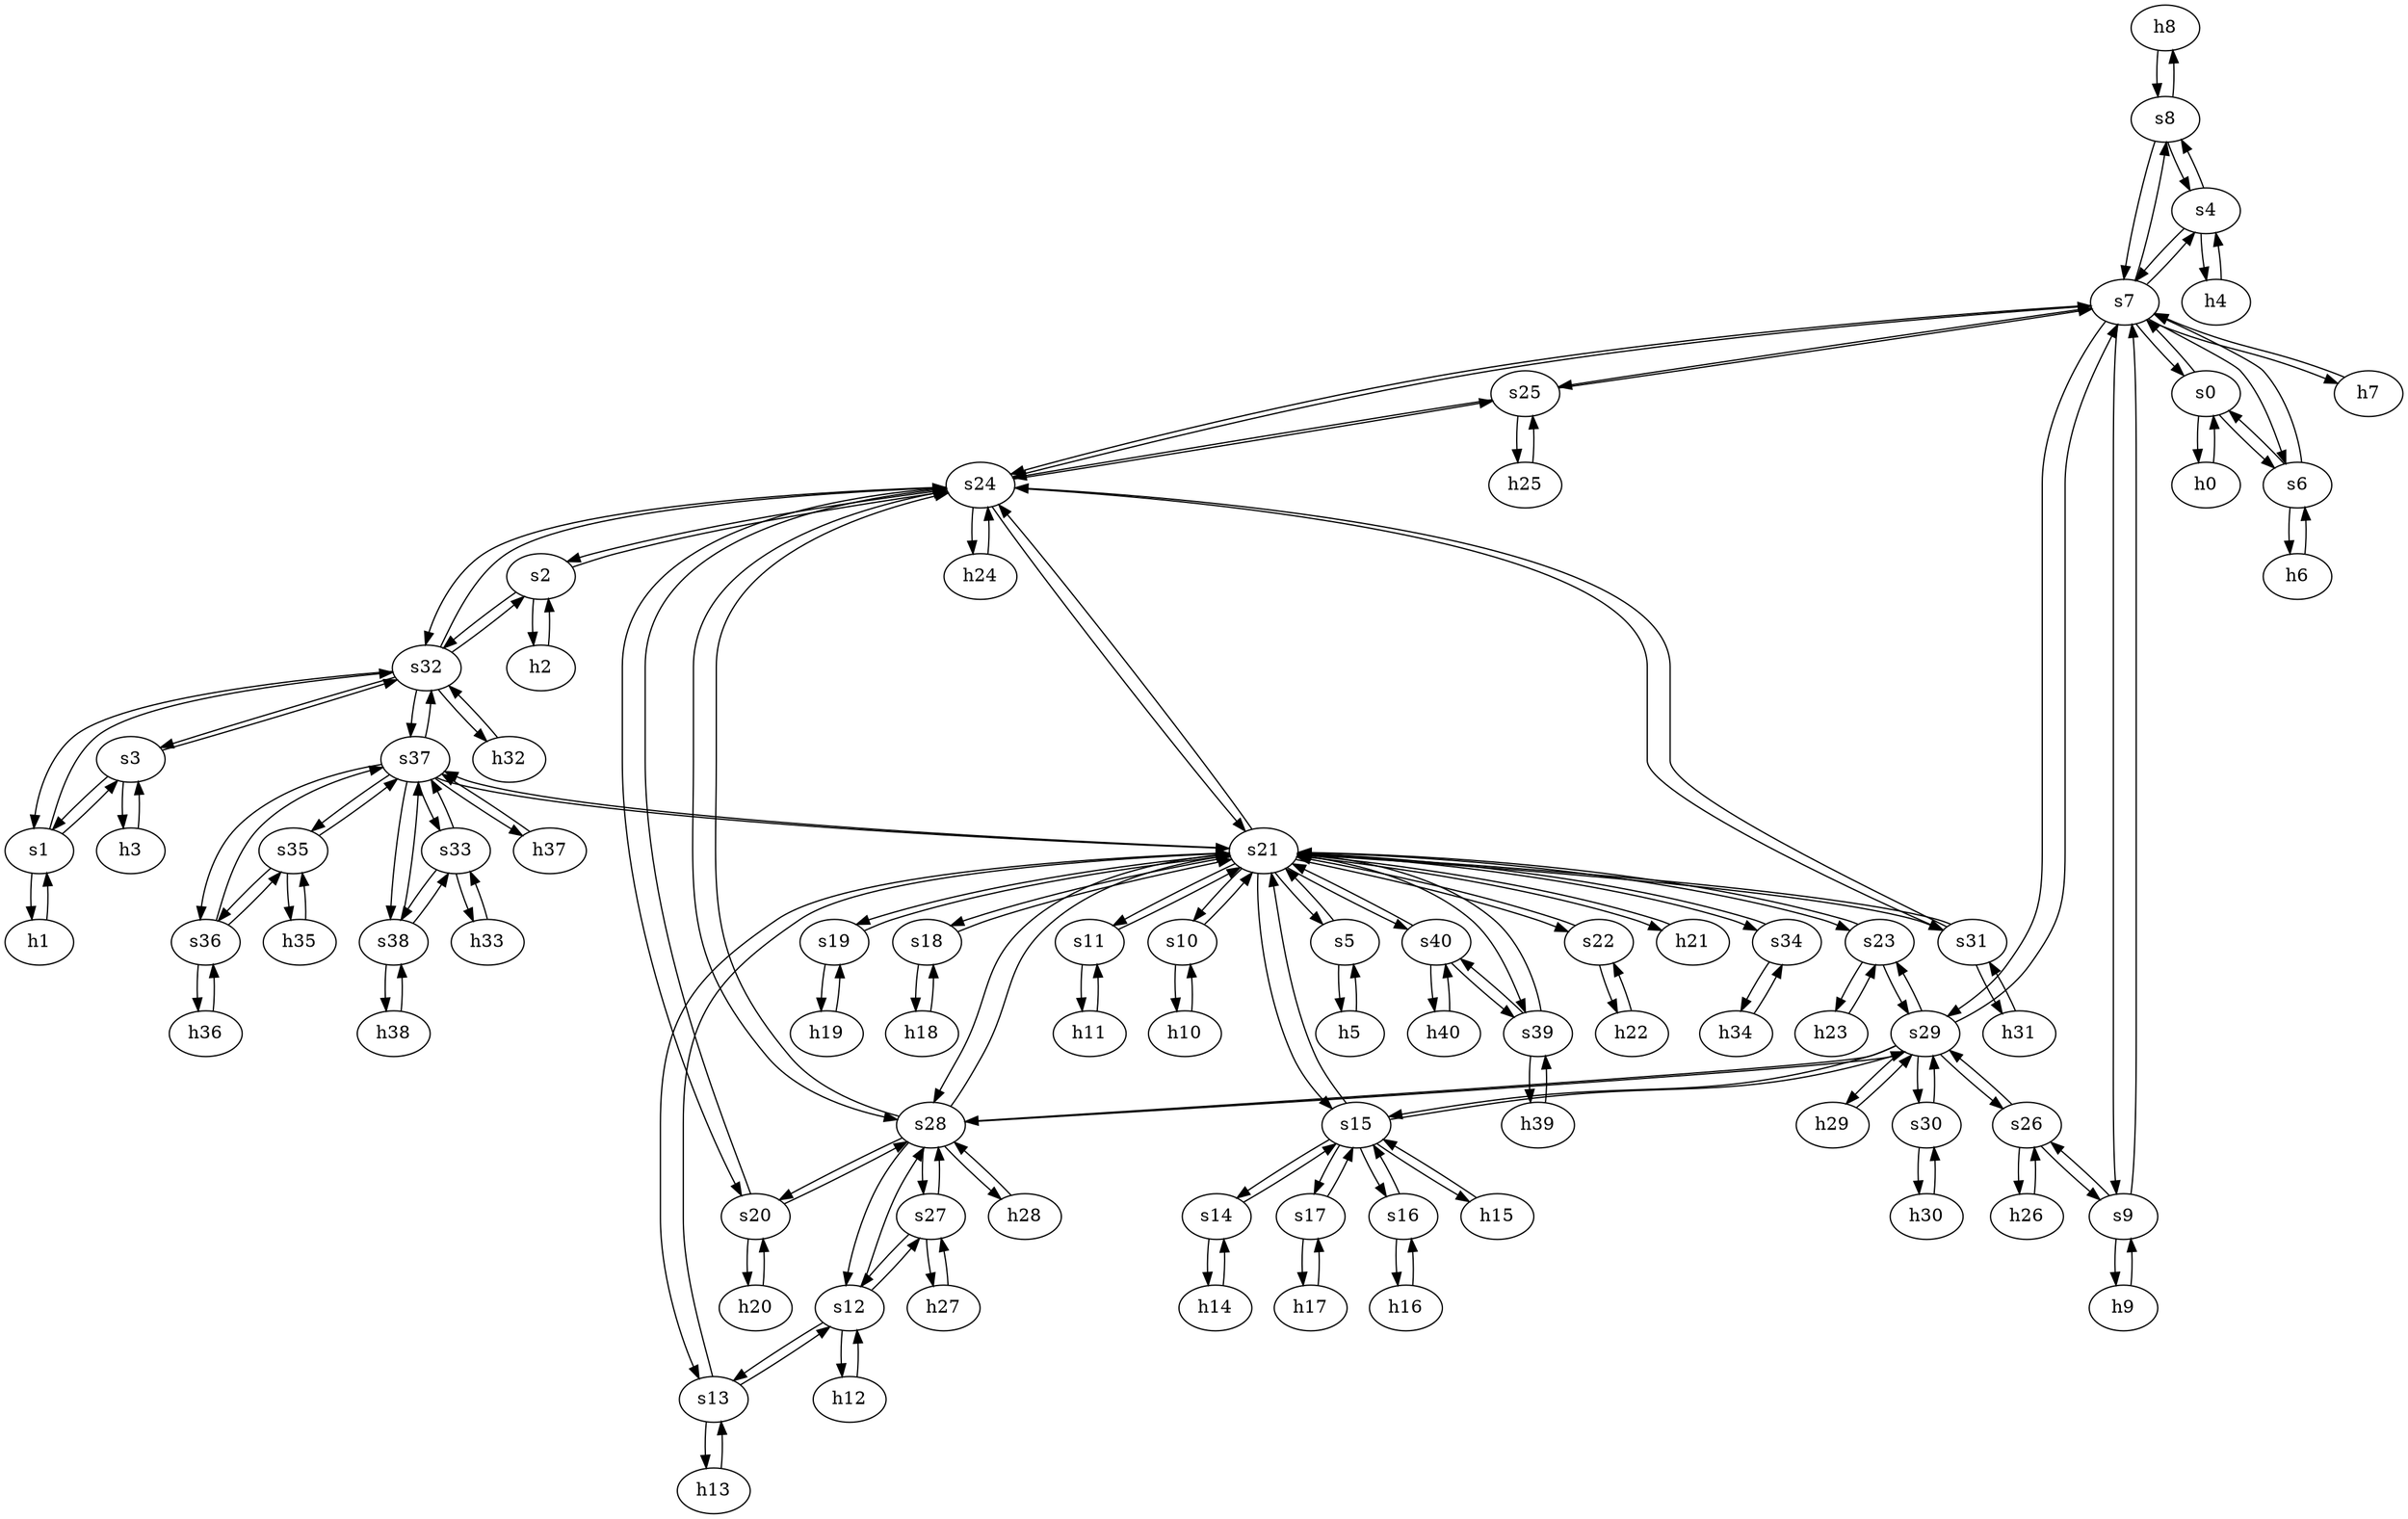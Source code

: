 strict digraph Cernet {
	h8	 [ip="111.0.8.8",
		mac="00:00:00:00:8:8",
		type=host];
	s8	 [id=8,
		type=switch];
	h8 -> s8	 [capacity="1Gbps",
		cost=1,
		dst_port=1,
		src_port=1];
	h9	 [ip="111.0.9.9",
		mac="00:00:00:00:9:9",
		type=host];
	s9	 [id=9,
		type=switch];
	h9 -> s9	 [capacity="1Gbps",
		cost=1,
		dst_port=1,
		src_port=1];
	h26	 [ip="111.0.26.26",
		mac="00:00:00:00:26:26",
		type=host];
	s26	 [id=26,
		type=switch];
	h26 -> s26	 [capacity="1Gbps",
		cost=1,
		dst_port=1,
		src_port=1];
	h2	 [ip="111.0.2.2",
		mac="00:00:00:00:2:2",
		type=host];
	s2	 [id=2,
		type=switch];
	h2 -> s2	 [capacity="1Gbps",
		cost=1,
		dst_port=1,
		src_port=1];
	h3	 [ip="111.0.3.3",
		mac="00:00:00:00:3:3",
		type=host];
	s3	 [id=3,
		type=switch];
	h3 -> s3	 [capacity="1Gbps",
		cost=1,
		dst_port=1,
		src_port=1];
	h0	 [ip="111.0.0.0",
		mac="00:00:00:00:0:0",
		type=host];
	s0	 [id=0,
		type=switch];
	h0 -> s0	 [capacity="1Gbps",
		cost=1,
		dst_port=1,
		src_port=1];
	h1	 [ip="111.0.1.1",
		mac="00:00:00:00:1:1",
		type=host];
	s1	 [id=1,
		type=switch];
	h1 -> s1	 [capacity="1Gbps",
		cost=1,
		dst_port=1,
		src_port=1];
	h6	 [ip="111.0.6.6",
		mac="00:00:00:00:6:6",
		type=host];
	s6	 [id=6,
		type=switch];
	h6 -> s6	 [capacity="1Gbps",
		cost=1,
		dst_port=1,
		src_port=1];
	h7	 [ip="111.0.7.7",
		mac="00:00:00:00:7:7",
		type=host];
	s7	 [id=7,
		type=switch];
	h7 -> s7	 [capacity="1Gbps",
		cost=1,
		dst_port=1,
		src_port=1];
	h4	 [ip="111.0.4.4",
		mac="00:00:00:00:4:4",
		type=host];
	s4	 [id=4,
		type=switch];
	h4 -> s4	 [capacity="1Gbps",
		cost=1,
		dst_port=1,
		src_port=1];
	h5	 [ip="111.0.5.5",
		mac="00:00:00:00:5:5",
		type=host];
	s5	 [id=5,
		type=switch];
	h5 -> s5	 [capacity="1Gbps",
		cost=1,
		dst_port=1,
		src_port=1];
	h23	 [ip="111.0.23.23",
		mac="00:00:00:00:23:23",
		type=host];
	s23	 [id=23,
		type=switch];
	h23 -> s23	 [capacity="1Gbps",
		cost=1,
		dst_port=1,
		src_port=1];
	h40	 [ip="111.0.40.40",
		mac="00:00:00:00:40:40",
		type=host];
	s40	 [id=40,
		type=switch];
	h40 -> s40	 [capacity="1Gbps",
		cost=1,
		dst_port=1,
		src_port=1];
	s39	 [id=39,
		type=switch];
	s39 -> s40	 [capacity="1Gbps",
		cost=1,
		dst_port=3,
		src_port=3];
	h39	 [ip="111.0.39.39",
		mac="00:00:00:00:39:39",
		type=host];
	s39 -> h39	 [capacity="1Gbps",
		cost=1,
		dst_port=1,
		src_port=1];
	s21	 [id=21,
		type=switch];
	s39 -> s21	 [capacity="1Gbps",
		cost=1,
		dst_port=10,
		src_port=2];
	h22	 [ip="111.0.22.22",
		mac="00:00:00:00:22:22",
		type=host];
	s22	 [id=22,
		type=switch];
	h22 -> s22	 [capacity="1Gbps",
		cost=1,
		dst_port=1,
		src_port=1];
	h21	 [ip="111.0.21.21",
		mac="00:00:00:00:21:21",
		type=host];
	h21 -> s21	 [capacity="1Gbps",
		cost=1,
		dst_port=1,
		src_port=1];
	s9 -> h9	 [capacity="1Gbps",
		cost=1,
		dst_port=1,
		src_port=1];
	s9 -> s7	 [capacity="1Gbps",
		cost=1,
		dst_port=6,
		src_port=2];
	s9 -> s26	 [capacity="1Gbps",
		cost=1,
		dst_port=2,
		src_port=3];
	s8 -> s7	 [capacity="1Gbps",
		cost=1,
		dst_port=5,
		src_port=3];
	s8 -> s4	 [capacity="1Gbps",
		cost=1,
		dst_port=2,
		src_port=2];
	s8 -> h8	 [capacity="1Gbps",
		cost=1,
		dst_port=1,
		src_port=1];
	h29	 [ip="111.0.29.29",
		mac="00:00:00:00:29:29",
		type=host];
	s29	 [id=29,
		type=switch];
	h29 -> s29	 [capacity="1Gbps",
		cost=1,
		dst_port=1,
		src_port=1];
	h28	 [ip="111.0.28.28",
		mac="00:00:00:00:28:28",
		type=host];
	s28	 [id=28,
		type=switch];
	h28 -> s28	 [capacity="1Gbps",
		cost=1,
		dst_port=1,
		src_port=1];
	s3 -> h3	 [capacity="1Gbps",
		cost=1,
		dst_port=1,
		src_port=1];
	s3 -> s1	 [capacity="1Gbps",
		cost=1,
		dst_port=3,
		src_port=2];
	s32	 [id=32,
		type=switch];
	s3 -> s32	 [capacity="1Gbps",
		cost=1,
		dst_port=4,
		src_port=3];
	s2 -> h2	 [capacity="1Gbps",
		cost=1,
		dst_port=1,
		src_port=1];
	s24	 [id=24,
		type=switch];
	s2 -> s24	 [capacity="1Gbps",
		cost=1,
		dst_port=2,
		src_port=2];
	s2 -> s32	 [capacity="1Gbps",
		cost=1,
		dst_port=3,
		src_port=3];
	s1 -> s3	 [capacity="1Gbps",
		cost=1,
		dst_port=2,
		src_port=3];
	s1 -> h1	 [capacity="1Gbps",
		cost=1,
		dst_port=1,
		src_port=1];
	s1 -> s32	 [capacity="1Gbps",
		cost=1,
		dst_port=2,
		src_port=2];
	s0 -> h0	 [capacity="1Gbps",
		cost=1,
		dst_port=1,
		src_port=1];
	s0 -> s7	 [capacity="1Gbps",
		cost=1,
		dst_port=2,
		src_port=3];
	s0 -> s6	 [capacity="1Gbps",
		cost=1,
		dst_port=2,
		src_port=2];
	s7 -> h7	 [capacity="1Gbps",
		cost=1,
		dst_port=1,
		src_port=1];
	s7 -> s0	 [capacity="1Gbps",
		cost=1,
		dst_port=3,
		src_port=2];
	s7 -> s4	 [capacity="1Gbps",
		cost=1,
		dst_port=3,
		src_port=3];
	s7 -> s24	 [capacity="1Gbps",
		cost=1,
		dst_port=3,
		src_port=7];
	s7 -> s8	 [capacity="1Gbps",
		cost=1,
		dst_port=3,
		src_port=5];
	s25	 [id=25,
		type=switch];
	s7 -> s25	 [capacity="1Gbps",
		cost=1,
		dst_port=2,
		src_port=8];
	s7 -> s29	 [capacity="1Gbps",
		cost=1,
		dst_port=2,
		src_port=9];
	s7 -> s6	 [capacity="1Gbps",
		cost=1,
		dst_port=3,
		src_port=4];
	s7 -> s9	 [capacity="1Gbps",
		cost=1,
		dst_port=2,
		src_port=6];
	s6 -> s7	 [capacity="1Gbps",
		cost=1,
		dst_port=4,
		src_port=3];
	s6 -> s0	 [capacity="1Gbps",
		cost=1,
		dst_port=2,
		src_port=2];
	s6 -> h6	 [capacity="1Gbps",
		cost=1,
		dst_port=1,
		src_port=1];
	s5 -> h5	 [capacity="1Gbps",
		cost=1,
		dst_port=1,
		src_port=1];
	s5 -> s21	 [capacity="1Gbps",
		cost=1,
		dst_port=2,
		src_port=2];
	s4 -> h4	 [capacity="1Gbps",
		cost=1,
		dst_port=1,
		src_port=1];
	s4 -> s7	 [capacity="1Gbps",
		cost=1,
		dst_port=3,
		src_port=3];
	s4 -> s8	 [capacity="1Gbps",
		cost=1,
		dst_port=2,
		src_port=2];
	s35	 [id=35,
		type=switch];
	h35	 [ip="111.0.35.35",
		mac="00:00:00:00:35:35",
		type=host];
	s35 -> h35	 [capacity="1Gbps",
		cost=1,
		dst_port=1,
		src_port=1];
	s36	 [id=36,
		type=switch];
	s35 -> s36	 [capacity="1Gbps",
		cost=1,
		dst_port=2,
		src_port=2];
	s37	 [id=37,
		type=switch];
	s35 -> s37	 [capacity="1Gbps",
		cost=1,
		dst_port=6,
		src_port=3];
	h20	 [ip="111.0.20.20",
		mac="00:00:00:00:20:20",
		type=host];
	s20	 [id=20,
		type=switch];
	h20 -> s20	 [capacity="1Gbps",
		cost=1,
		dst_port=1,
		src_port=1];
	s34	 [id=34,
		type=switch];
	s34 -> s21	 [capacity="1Gbps",
		cost=1,
		dst_port=9,
		src_port=2];
	h34	 [ip="111.0.34.34",
		mac="00:00:00:00:34:34",
		type=host];
	s34 -> h34	 [capacity="1Gbps",
		cost=1,
		dst_port=1,
		src_port=1];
	s40 -> s39	 [capacity="1Gbps",
		cost=1,
		dst_port=3,
		src_port=3];
	s40 -> h40	 [capacity="1Gbps",
		cost=1,
		dst_port=1,
		src_port=1];
	s40 -> s21	 [capacity="1Gbps",
		cost=1,
		dst_port=11,
		src_port=2];
	h31	 [ip="111.0.31.31",
		mac="00:00:00:00:31:31",
		type=host];
	s31	 [id=31,
		type=switch];
	h31 -> s31	 [capacity="1Gbps",
		cost=1,
		dst_port=1,
		src_port=1];
	s38	 [id=38,
		type=switch];
	s37 -> s38	 [capacity="1Gbps",
		cost=1,
		dst_port=3,
		src_port=8];
	h37	 [ip="111.0.37.37",
		mac="00:00:00:00:37:37",
		type=host];
	s37 -> h37	 [capacity="1Gbps",
		cost=1,
		dst_port=1,
		src_port=1];
	s37 -> s21	 [capacity="1Gbps",
		cost=1,
		dst_port=18,
		src_port=3];
	s37 -> s36	 [capacity="1Gbps",
		cost=1,
		dst_port=3,
		src_port=7];
	s33	 [id=33,
		type=switch];
	s37 -> s33	 [capacity="1Gbps",
		cost=1,
		dst_port=2,
		src_port=5];
	s37 -> s35	 [capacity="1Gbps",
		cost=1,
		dst_port=3,
		src_port=6];
	s37 -> s32	 [capacity="1Gbps",
		cost=1,
		dst_port=6,
		src_port=4];
	s31 -> h31	 [capacity="1Gbps",
		cost=1,
		dst_port=1,
		src_port=1];
	s31 -> s24	 [capacity="1Gbps",
		cost=1,
		dst_port=9,
		src_port=3];
	s31 -> s21	 [capacity="1Gbps",
		cost=1,
		dst_port=15,
		src_port=2];
	s19	 [id=19,
		type=switch];
	s19 -> s21	 [capacity="1Gbps",
		cost=1,
		dst_port=8,
		src_port=2];
	h19	 [ip="111.0.19.19",
		mac="00:00:00:00:19:19",
		type=host];
	s19 -> h19	 [capacity="1Gbps",
		cost=1,
		dst_port=1,
		src_port=1];
	s18	 [id=18,
		type=switch];
	h18	 [ip="111.0.18.18",
		mac="00:00:00:00:18:18",
		type=host];
	s18 -> h18	 [capacity="1Gbps",
		cost=1,
		dst_port=1,
		src_port=1];
	s18 -> s21	 [capacity="1Gbps",
		cost=1,
		dst_port=7,
		src_port=2];
	h37 -> s37	 [capacity="1Gbps",
		cost=1,
		dst_port=1,
		src_port=1];
	h38	 [ip="111.0.38.38",
		mac="00:00:00:00:38:38",
		type=host];
	s38 -> h38	 [capacity="1Gbps",
		cost=1,
		dst_port=1,
		src_port=1];
	s38 -> s33	 [capacity="1Gbps",
		cost=1,
		dst_port=3,
		src_port=2];
	s38 -> s37	 [capacity="1Gbps",
		cost=1,
		dst_port=8,
		src_port=3];
	s13	 [id=13,
		type=switch];
	s12	 [id=12,
		type=switch];
	s13 -> s12	 [capacity="1Gbps",
		cost=1,
		dst_port=4,
		src_port=2];
	h13	 [ip="111.0.13.13",
		mac="00:00:00:00:13:13",
		type=host];
	s13 -> h13	 [capacity="1Gbps",
		cost=1,
		dst_port=1,
		src_port=1];
	s13 -> s21	 [capacity="1Gbps",
		cost=1,
		dst_port=5,
		src_port=3];
	s27	 [id=27,
		type=switch];
	s12 -> s27	 [capacity="1Gbps",
		cost=1,
		dst_port=2,
		src_port=2];
	h12	 [ip="111.0.12.12",
		mac="00:00:00:00:12:12",
		type=host];
	s12 -> h12	 [capacity="1Gbps",
		cost=1,
		dst_port=1,
		src_port=1];
	s12 -> s13	 [capacity="1Gbps",
		cost=1,
		dst_port=2,
		src_port=4];
	s12 -> s28	 [capacity="1Gbps",
		cost=1,
		dst_port=2,
		src_port=3];
	s11	 [id=11,
		type=switch];
	h11	 [ip="111.0.11.11",
		mac="00:00:00:00:11:11",
		type=host];
	s11 -> h11	 [capacity="1Gbps",
		cost=1,
		dst_port=1,
		src_port=1];
	s11 -> s21	 [capacity="1Gbps",
		cost=1,
		dst_port=4,
		src_port=2];
	s10	 [id=10,
		type=switch];
	h10	 [ip="111.0.10.10",
		mac="00:00:00:00:10:10",
		type=host];
	s10 -> h10	 [capacity="1Gbps",
		cost=1,
		dst_port=1,
		src_port=1];
	s10 -> s21	 [capacity="1Gbps",
		cost=1,
		dst_port=3,
		src_port=2];
	s17	 [id=17,
		type=switch];
	s15	 [id=15,
		type=switch];
	s17 -> s15	 [capacity="1Gbps",
		cost=1,
		dst_port=4,
		src_port=2];
	h17	 [ip="111.0.17.17",
		mac="00:00:00:00:17:17",
		type=host];
	s17 -> h17	 [capacity="1Gbps",
		cost=1,
		dst_port=1,
		src_port=1];
	s16	 [id=16,
		type=switch];
	s16 -> s15	 [capacity="1Gbps",
		cost=1,
		dst_port=3,
		src_port=2];
	h16	 [ip="111.0.16.16",
		mac="00:00:00:00:16:16",
		type=host];
	s16 -> h16	 [capacity="1Gbps",
		cost=1,
		dst_port=1,
		src_port=1];
	s15 -> s17	 [capacity="1Gbps",
		cost=1,
		dst_port=2,
		src_port=4];
	h15	 [ip="111.0.15.15",
		mac="00:00:00:00:15:15",
		type=host];
	s15 -> h15	 [capacity="1Gbps",
		cost=1,
		dst_port=1,
		src_port=1];
	s14	 [id=14,
		type=switch];
	s15 -> s14	 [capacity="1Gbps",
		cost=1,
		dst_port=2,
		src_port=2];
	s15 -> s29	 [capacity="1Gbps",
		cost=1,
		dst_port=3,
		src_port=6];
	s15 -> s21	 [capacity="1Gbps",
		cost=1,
		dst_port=6,
		src_port=5];
	s15 -> s16	 [capacity="1Gbps",
		cost=1,
		dst_port=2,
		src_port=3];
	h14	 [ip="111.0.14.14",
		mac="00:00:00:00:14:14",
		type=host];
	s14 -> h14	 [capacity="1Gbps",
		cost=1,
		dst_port=1,
		src_port=1];
	s14 -> s15	 [capacity="1Gbps",
		cost=1,
		dst_port=2,
		src_port=2];
	h32	 [ip="111.0.32.32",
		mac="00:00:00:00:32:32",
		type=host];
	h32 -> s32	 [capacity="1Gbps",
		cost=1,
		dst_port=1,
		src_port=1];
	h33	 [ip="111.0.33.33",
		mac="00:00:00:00:33:33",
		type=host];
	h33 -> s33	 [capacity="1Gbps",
		cost=1,
		dst_port=1,
		src_port=1];
	h30	 [ip="111.0.30.30",
		mac="00:00:00:00:30:30",
		type=host];
	s30	 [id=30,
		type=switch];
	h30 -> s30	 [capacity="1Gbps",
		cost=1,
		dst_port=1,
		src_port=1];
	h25	 [ip="111.0.25.25",
		mac="00:00:00:00:25:25",
		type=host];
	h25 -> s25	 [capacity="1Gbps",
		cost=1,
		dst_port=1,
		src_port=1];
	h36	 [ip="111.0.36.36",
		mac="00:00:00:00:36:36",
		type=host];
	h36 -> s36	 [capacity="1Gbps",
		cost=1,
		dst_port=1,
		src_port=1];
	s33 -> h33	 [capacity="1Gbps",
		cost=1,
		dst_port=1,
		src_port=1];
	s33 -> s38	 [capacity="1Gbps",
		cost=1,
		dst_port=2,
		src_port=3];
	s33 -> s37	 [capacity="1Gbps",
		cost=1,
		dst_port=5,
		src_port=2];
	h34 -> s34	 [capacity="1Gbps",
		cost=1,
		dst_port=1,
		src_port=1];
	h35 -> s35	 [capacity="1Gbps",
		cost=1,
		dst_port=1,
		src_port=1];
	h38 -> s38	 [capacity="1Gbps",
		cost=1,
		dst_port=1,
		src_port=1];
	s32 -> s24	 [capacity="1Gbps",
		cost=1,
		dst_port=6,
		src_port=5];
	s32 -> s3	 [capacity="1Gbps",
		cost=1,
		dst_port=3,
		src_port=4];
	s32 -> s1	 [capacity="1Gbps",
		cost=1,
		dst_port=2,
		src_port=2];
	s32 -> h32	 [capacity="1Gbps",
		cost=1,
		dst_port=1,
		src_port=1];
	s32 -> s2	 [capacity="1Gbps",
		cost=1,
		dst_port=3,
		src_port=3];
	s32 -> s37	 [capacity="1Gbps",
		cost=1,
		dst_port=4,
		src_port=6];
	h39 -> s39	 [capacity="1Gbps",
		cost=1,
		dst_port=1,
		src_port=1];
	h18 -> s18	 [capacity="1Gbps",
		cost=1,
		dst_port=1,
		src_port=1];
	h19 -> s19	 [capacity="1Gbps",
		cost=1,
		dst_port=1,
		src_port=1];
	s30 -> h30	 [capacity="1Gbps",
		cost=1,
		dst_port=1,
		src_port=1];
	s30 -> s29	 [capacity="1Gbps",
		cost=1,
		dst_port=7,
		src_port=2];
	s25 -> s7	 [capacity="1Gbps",
		cost=1,
		dst_port=8,
		src_port=2];
	s25 -> s24	 [capacity="1Gbps",
		cost=1,
		dst_port=7,
		src_port=3];
	s25 -> h25	 [capacity="1Gbps",
		cost=1,
		dst_port=1,
		src_port=1];
	h10 -> s10	 [capacity="1Gbps",
		cost=1,
		dst_port=1,
		src_port=1];
	h11 -> s11	 [capacity="1Gbps",
		cost=1,
		dst_port=1,
		src_port=1];
	h12 -> s12	 [capacity="1Gbps",
		cost=1,
		dst_port=1,
		src_port=1];
	h13 -> s13	 [capacity="1Gbps",
		cost=1,
		dst_port=1,
		src_port=1];
	h14 -> s14	 [capacity="1Gbps",
		cost=1,
		dst_port=1,
		src_port=1];
	h15 -> s15	 [capacity="1Gbps",
		cost=1,
		dst_port=1,
		src_port=1];
	h16 -> s16	 [capacity="1Gbps",
		cost=1,
		dst_port=1,
		src_port=1];
	h17 -> s17	 [capacity="1Gbps",
		cost=1,
		dst_port=1,
		src_port=1];
	s22 -> s21	 [capacity="1Gbps",
		cost=1,
		dst_port=12,
		src_port=2];
	s22 -> h22	 [capacity="1Gbps",
		cost=1,
		dst_port=1,
		src_port=1];
	s23 -> h23	 [capacity="1Gbps",
		cost=1,
		dst_port=1,
		src_port=1];
	s23 -> s29	 [capacity="1Gbps",
		cost=1,
		dst_port=4,
		src_port=3];
	s23 -> s21	 [capacity="1Gbps",
		cost=1,
		dst_port=13,
		src_port=2];
	s20 -> h20	 [capacity="1Gbps",
		cost=1,
		dst_port=1,
		src_port=1];
	s20 -> s24	 [capacity="1Gbps",
		cost=1,
		dst_port=4,
		src_port=2];
	s20 -> s28	 [capacity="1Gbps",
		cost=1,
		dst_port=3,
		src_port=3];
	s21 -> s39	 [capacity="1Gbps",
		cost=1,
		dst_port=2,
		src_port=10];
	s21 -> s40	 [capacity="1Gbps",
		cost=1,
		dst_port=2,
		src_port=11];
	s21 -> s11	 [capacity="1Gbps",
		cost=1,
		dst_port=2,
		src_port=4];
	s21 -> s15	 [capacity="1Gbps",
		cost=1,
		dst_port=5,
		src_port=6];
	s21 -> s31	 [capacity="1Gbps",
		cost=1,
		dst_port=2,
		src_port=15];
	s21 -> s22	 [capacity="1Gbps",
		cost=1,
		dst_port=2,
		src_port=12];
	s21 -> s5	 [capacity="1Gbps",
		cost=1,
		dst_port=2,
		src_port=2];
	s21 -> s19	 [capacity="1Gbps",
		cost=1,
		dst_port=2,
		src_port=8];
	s21 -> s24	 [capacity="1Gbps",
		cost=1,
		dst_port=5,
		src_port=14];
	s21 -> s10	 [capacity="1Gbps",
		cost=1,
		dst_port=2,
		src_port=3];
	s21 -> h21	 [capacity="1Gbps",
		cost=1,
		dst_port=1,
		src_port=1];
	s21 -> s34	 [capacity="1Gbps",
		cost=1,
		dst_port=2,
		src_port=9];
	s21 -> s18	 [capacity="1Gbps",
		cost=1,
		dst_port=2,
		src_port=7];
	s21 -> s13	 [capacity="1Gbps",
		cost=1,
		dst_port=3,
		src_port=5];
	s21 -> s37	 [capacity="1Gbps",
		cost=1,
		dst_port=3,
		src_port=18];
	s21 -> s23	 [capacity="1Gbps",
		cost=1,
		dst_port=2,
		src_port=13];
	s21 -> s28	 [capacity="1Gbps",
		cost=1,
		dst_port=4,
		src_port=16];
	s26 -> h26	 [capacity="1Gbps",
		cost=1,
		dst_port=1,
		src_port=1];
	s26 -> s29	 [capacity="1Gbps",
		cost=1,
		dst_port=5,
		src_port=3];
	s26 -> s9	 [capacity="1Gbps",
		cost=1,
		dst_port=3,
		src_port=2];
	s27 -> s12	 [capacity="1Gbps",
		cost=1,
		dst_port=2,
		src_port=2];
	s27 -> s28	 [capacity="1Gbps",
		cost=1,
		dst_port=6,
		src_port=3];
	h27	 [ip="111.0.27.27",
		mac="00:00:00:00:27:27",
		type=host];
	s27 -> h27	 [capacity="1Gbps",
		cost=1,
		dst_port=1,
		src_port=1];
	s24 -> s7	 [capacity="1Gbps",
		cost=1,
		dst_port=7,
		src_port=3];
	s24 -> s31	 [capacity="1Gbps",
		cost=1,
		dst_port=3,
		src_port=9];
	s24 -> s20	 [capacity="1Gbps",
		cost=1,
		dst_port=2,
		src_port=4];
	s24 -> s25	 [capacity="1Gbps",
		cost=1,
		dst_port=3,
		src_port=7];
	s24 -> s21	 [capacity="1Gbps",
		cost=1,
		dst_port=14,
		src_port=5];
	s24 -> s2	 [capacity="1Gbps",
		cost=1,
		dst_port=2,
		src_port=2];
	s24 -> s32	 [capacity="1Gbps",
		cost=1,
		dst_port=5,
		src_port=6];
	s24 -> s28	 [capacity="1Gbps",
		cost=1,
		dst_port=5,
		src_port=8];
	h24	 [ip="111.0.24.24",
		mac="00:00:00:00:24:24",
		type=host];
	s24 -> h24	 [capacity="1Gbps",
		cost=1,
		dst_port=1,
		src_port=1];
	h24 -> s24	 [capacity="1Gbps",
		cost=1,
		dst_port=1,
		src_port=1];
	s28 -> s12	 [capacity="1Gbps",
		cost=1,
		dst_port=3,
		src_port=2];
	s28 -> s20	 [capacity="1Gbps",
		cost=1,
		dst_port=3,
		src_port=3];
	s28 -> h28	 [capacity="1Gbps",
		cost=1,
		dst_port=1,
		src_port=1];
	s28 -> s24	 [capacity="1Gbps",
		cost=1,
		dst_port=8,
		src_port=5];
	s28 -> s27	 [capacity="1Gbps",
		cost=1,
		dst_port=3,
		src_port=6];
	s28 -> s29	 [capacity="1Gbps",
		cost=1,
		dst_port=6,
		src_port=7];
	s28 -> s21	 [capacity="1Gbps",
		cost=1,
		dst_port=16,
		src_port=4];
	s29 -> s7	 [capacity="1Gbps",
		cost=1,
		dst_port=9,
		src_port=2];
	s29 -> s15	 [capacity="1Gbps",
		cost=1,
		dst_port=6,
		src_port=3];
	s29 -> s26	 [capacity="1Gbps",
		cost=1,
		dst_port=3,
		src_port=5];
	s29 -> h29	 [capacity="1Gbps",
		cost=1,
		dst_port=1,
		src_port=1];
	s29 -> s30	 [capacity="1Gbps",
		cost=1,
		dst_port=2,
		src_port=7];
	s29 -> s23	 [capacity="1Gbps",
		cost=1,
		dst_port=3,
		src_port=4];
	s29 -> s28	 [capacity="1Gbps",
		cost=1,
		dst_port=7,
		src_port=6];
	h27 -> s27	 [capacity="1Gbps",
		cost=1,
		dst_port=1,
		src_port=1];
	s36 -> h36	 [capacity="1Gbps",
		cost=1,
		dst_port=1,
		src_port=1];
	s36 -> s35	 [capacity="1Gbps",
		cost=1,
		dst_port=2,
		src_port=2];
	s36 -> s37	 [capacity="1Gbps",
		cost=1,
		dst_port=7,
		src_port=3];
}
